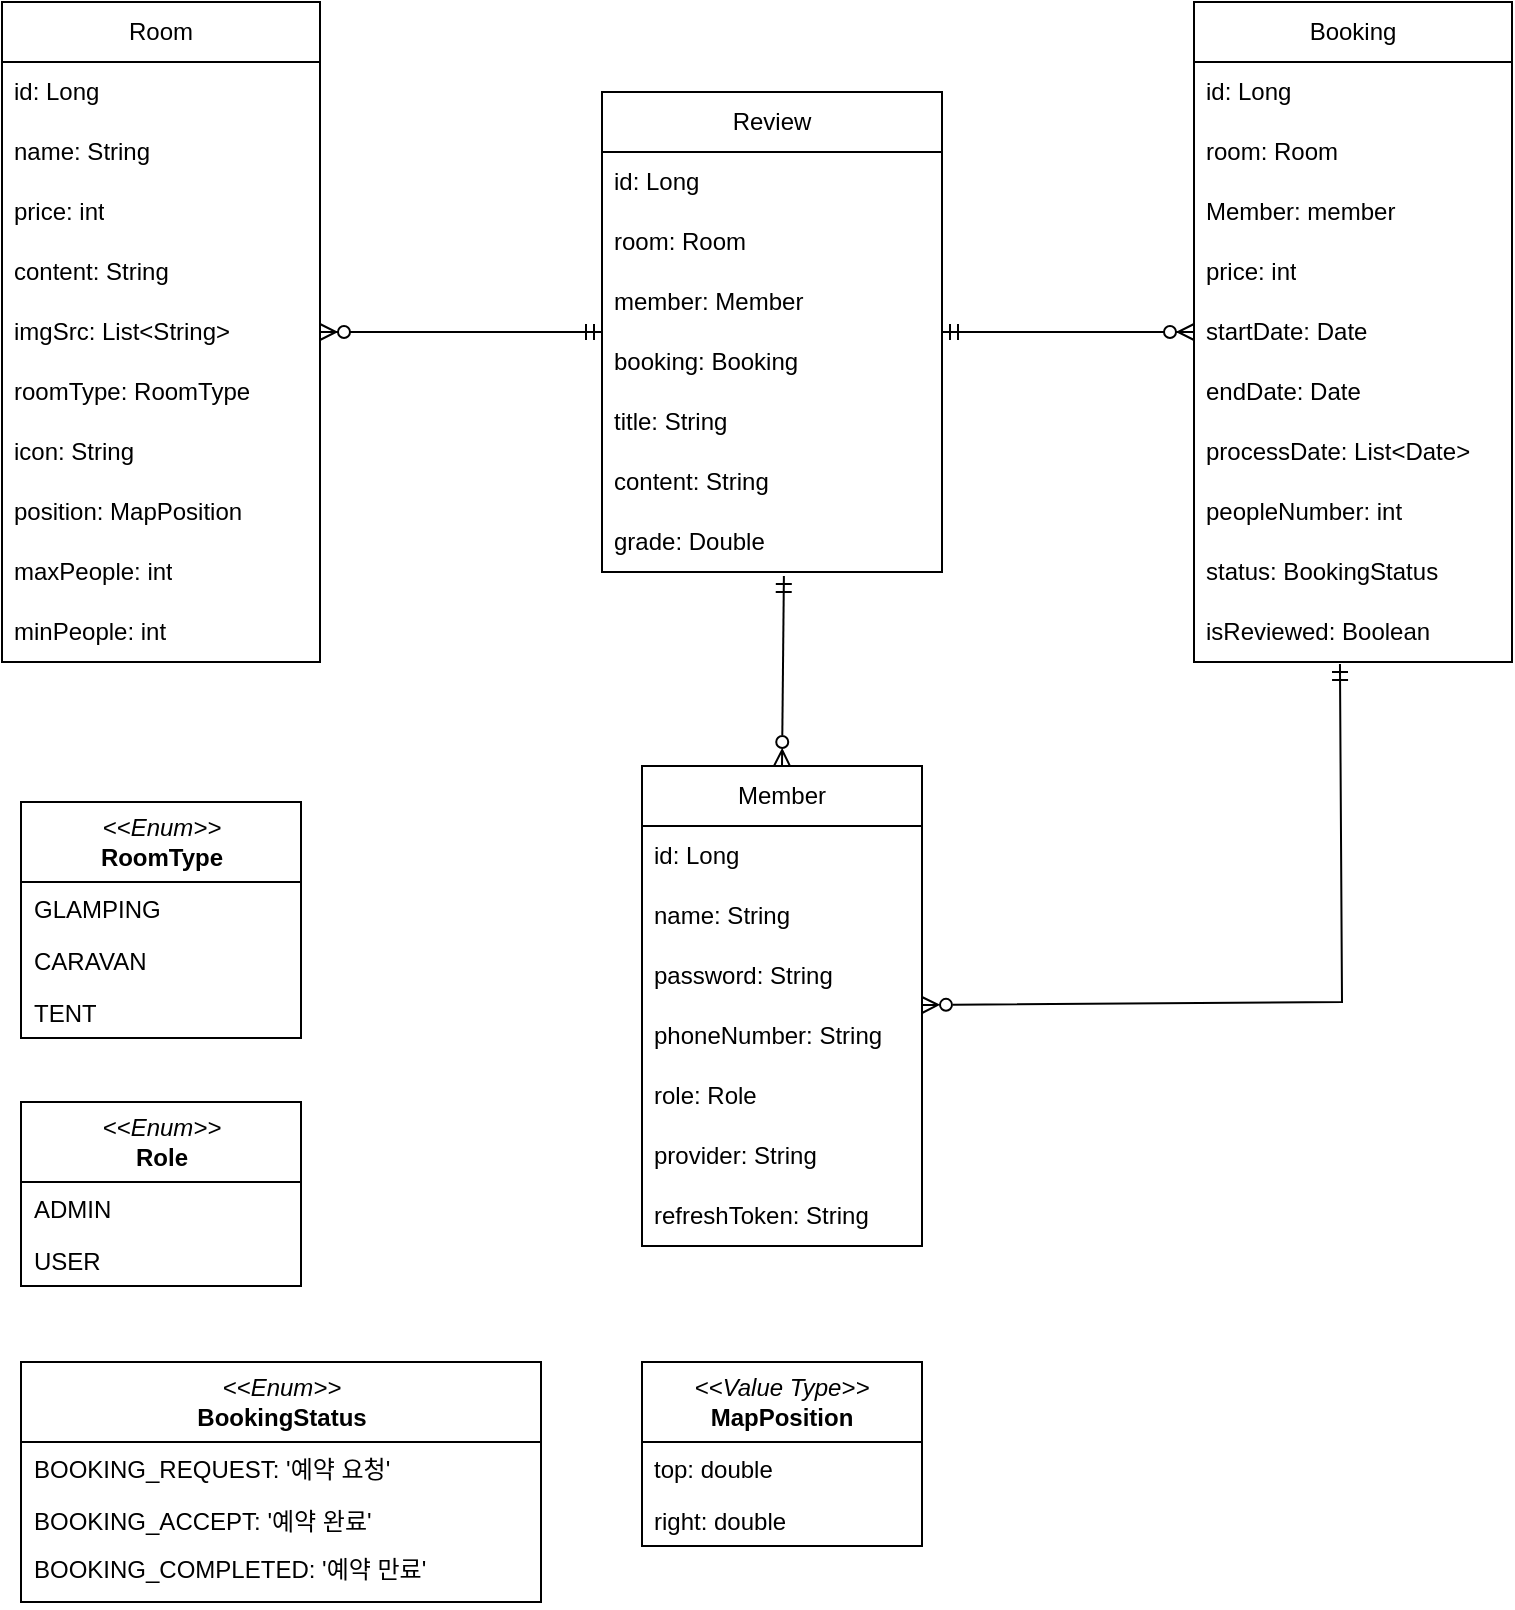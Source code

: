 <mxfile version="21.3.6" type="github">
  <diagram id="C5RBs43oDa-KdzZeNtuy" name="Page-1">
    <mxGraphModel dx="1366" dy="694" grid="1" gridSize="10" guides="1" tooltips="1" connect="1" arrows="1" fold="1" page="1" pageScale="1" pageWidth="827" pageHeight="1169" math="0" shadow="0">
      <root>
        <mxCell id="WIyWlLk6GJQsqaUBKTNV-0" />
        <mxCell id="WIyWlLk6GJQsqaUBKTNV-1" parent="WIyWlLk6GJQsqaUBKTNV-0" />
        <mxCell id="GNKMzHsvgXv8EjFSDzN3-5" value="Member" style="swimlane;fontStyle=0;childLayout=stackLayout;horizontal=1;startSize=30;horizontalStack=0;resizeParent=1;resizeParentMax=0;resizeLast=0;collapsible=1;marginBottom=0;whiteSpace=wrap;html=1;" parent="WIyWlLk6GJQsqaUBKTNV-1" vertex="1">
          <mxGeometry x="360" y="422" width="140" height="240" as="geometry" />
        </mxCell>
        <mxCell id="GNKMzHsvgXv8EjFSDzN3-6" value="id: Long" style="text;strokeColor=none;fillColor=none;align=left;verticalAlign=middle;spacingLeft=4;spacingRight=4;overflow=hidden;points=[[0,0.5],[1,0.5]];portConstraint=eastwest;rotatable=0;whiteSpace=wrap;html=1;" parent="GNKMzHsvgXv8EjFSDzN3-5" vertex="1">
          <mxGeometry y="30" width="140" height="30" as="geometry" />
        </mxCell>
        <mxCell id="GNKMzHsvgXv8EjFSDzN3-7" value="name: String" style="text;strokeColor=none;fillColor=none;align=left;verticalAlign=middle;spacingLeft=4;spacingRight=4;overflow=hidden;points=[[0,0.5],[1,0.5]];portConstraint=eastwest;rotatable=0;whiteSpace=wrap;html=1;" parent="GNKMzHsvgXv8EjFSDzN3-5" vertex="1">
          <mxGeometry y="60" width="140" height="30" as="geometry" />
        </mxCell>
        <mxCell id="GNKMzHsvgXv8EjFSDzN3-10" value="password: String" style="text;strokeColor=none;fillColor=none;align=left;verticalAlign=middle;spacingLeft=4;spacingRight=4;overflow=hidden;points=[[0,0.5],[1,0.5]];portConstraint=eastwest;rotatable=0;whiteSpace=wrap;html=1;" parent="GNKMzHsvgXv8EjFSDzN3-5" vertex="1">
          <mxGeometry y="90" width="140" height="30" as="geometry" />
        </mxCell>
        <mxCell id="GNKMzHsvgXv8EjFSDzN3-8" value="phoneNumber: String" style="text;strokeColor=none;fillColor=none;align=left;verticalAlign=middle;spacingLeft=4;spacingRight=4;overflow=hidden;points=[[0,0.5],[1,0.5]];portConstraint=eastwest;rotatable=0;whiteSpace=wrap;html=1;" parent="GNKMzHsvgXv8EjFSDzN3-5" vertex="1">
          <mxGeometry y="120" width="140" height="30" as="geometry" />
        </mxCell>
        <mxCell id="GNKMzHsvgXv8EjFSDzN3-24" value="role: Role" style="text;strokeColor=none;fillColor=none;align=left;verticalAlign=middle;spacingLeft=4;spacingRight=4;overflow=hidden;points=[[0,0.5],[1,0.5]];portConstraint=eastwest;rotatable=0;whiteSpace=wrap;html=1;" parent="GNKMzHsvgXv8EjFSDzN3-5" vertex="1">
          <mxGeometry y="150" width="140" height="30" as="geometry" />
        </mxCell>
        <mxCell id="GNKMzHsvgXv8EjFSDzN3-25" value="provider: String" style="text;strokeColor=none;fillColor=none;align=left;verticalAlign=middle;spacingLeft=4;spacingRight=4;overflow=hidden;points=[[0,0.5],[1,0.5]];portConstraint=eastwest;rotatable=0;whiteSpace=wrap;html=1;" parent="GNKMzHsvgXv8EjFSDzN3-5" vertex="1">
          <mxGeometry y="180" width="140" height="30" as="geometry" />
        </mxCell>
        <mxCell id="GNKMzHsvgXv8EjFSDzN3-26" value="refreshToken: String" style="text;strokeColor=none;fillColor=none;align=left;verticalAlign=middle;spacingLeft=4;spacingRight=4;overflow=hidden;points=[[0,0.5],[1,0.5]];portConstraint=eastwest;rotatable=0;whiteSpace=wrap;html=1;" parent="GNKMzHsvgXv8EjFSDzN3-5" vertex="1">
          <mxGeometry y="210" width="140" height="30" as="geometry" />
        </mxCell>
        <mxCell id="GNKMzHsvgXv8EjFSDzN3-18" value="&lt;i&gt;&amp;lt;&amp;lt;Enum&amp;gt;&amp;gt;&lt;/i&gt;&lt;br&gt;&lt;b&gt;Role&lt;/b&gt;" style="swimlane;fontStyle=0;childLayout=stackLayout;horizontal=1;startSize=40;fillColor=none;horizontalStack=0;resizeParent=1;resizeParentMax=0;resizeLast=0;collapsible=1;marginBottom=0;whiteSpace=wrap;html=1;" parent="WIyWlLk6GJQsqaUBKTNV-1" vertex="1">
          <mxGeometry x="49.5" y="590" width="140" height="92" as="geometry" />
        </mxCell>
        <mxCell id="GNKMzHsvgXv8EjFSDzN3-19" value="ADMIN" style="text;strokeColor=none;fillColor=none;align=left;verticalAlign=top;spacingLeft=4;spacingRight=4;overflow=hidden;rotatable=0;points=[[0,0.5],[1,0.5]];portConstraint=eastwest;whiteSpace=wrap;html=1;" parent="GNKMzHsvgXv8EjFSDzN3-18" vertex="1">
          <mxGeometry y="40" width="140" height="26" as="geometry" />
        </mxCell>
        <mxCell id="GNKMzHsvgXv8EjFSDzN3-20" value="USER&lt;br&gt;" style="text;strokeColor=none;fillColor=none;align=left;verticalAlign=top;spacingLeft=4;spacingRight=4;overflow=hidden;rotatable=0;points=[[0,0.5],[1,0.5]];portConstraint=eastwest;whiteSpace=wrap;html=1;" parent="GNKMzHsvgXv8EjFSDzN3-18" vertex="1">
          <mxGeometry y="66" width="140" height="26" as="geometry" />
        </mxCell>
        <mxCell id="GNKMzHsvgXv8EjFSDzN3-28" value="Room" style="swimlane;fontStyle=0;childLayout=stackLayout;horizontal=1;startSize=30;horizontalStack=0;resizeParent=1;resizeParentMax=0;resizeLast=0;collapsible=1;marginBottom=0;whiteSpace=wrap;html=1;" parent="WIyWlLk6GJQsqaUBKTNV-1" vertex="1">
          <mxGeometry x="40" y="40" width="159" height="330" as="geometry" />
        </mxCell>
        <mxCell id="GNKMzHsvgXv8EjFSDzN3-29" value="id: Long" style="text;strokeColor=none;fillColor=none;align=left;verticalAlign=middle;spacingLeft=4;spacingRight=4;overflow=hidden;points=[[0,0.5],[1,0.5]];portConstraint=eastwest;rotatable=0;whiteSpace=wrap;html=1;" parent="GNKMzHsvgXv8EjFSDzN3-28" vertex="1">
          <mxGeometry y="30" width="159" height="30" as="geometry" />
        </mxCell>
        <mxCell id="GNKMzHsvgXv8EjFSDzN3-30" value="name: String" style="text;strokeColor=none;fillColor=none;align=left;verticalAlign=middle;spacingLeft=4;spacingRight=4;overflow=hidden;points=[[0,0.5],[1,0.5]];portConstraint=eastwest;rotatable=0;whiteSpace=wrap;html=1;" parent="GNKMzHsvgXv8EjFSDzN3-28" vertex="1">
          <mxGeometry y="60" width="159" height="30" as="geometry" />
        </mxCell>
        <mxCell id="GNKMzHsvgXv8EjFSDzN3-31" value="price: int" style="text;strokeColor=none;fillColor=none;align=left;verticalAlign=middle;spacingLeft=4;spacingRight=4;overflow=hidden;points=[[0,0.5],[1,0.5]];portConstraint=eastwest;rotatable=0;whiteSpace=wrap;html=1;" parent="GNKMzHsvgXv8EjFSDzN3-28" vertex="1">
          <mxGeometry y="90" width="159" height="30" as="geometry" />
        </mxCell>
        <mxCell id="GNKMzHsvgXv8EjFSDzN3-32" value="content: String" style="text;strokeColor=none;fillColor=none;align=left;verticalAlign=middle;spacingLeft=4;spacingRight=4;overflow=hidden;points=[[0,0.5],[1,0.5]];portConstraint=eastwest;rotatable=0;whiteSpace=wrap;html=1;" parent="GNKMzHsvgXv8EjFSDzN3-28" vertex="1">
          <mxGeometry y="120" width="159" height="30" as="geometry" />
        </mxCell>
        <mxCell id="GNKMzHsvgXv8EjFSDzN3-33" value="imgSrc: List&amp;lt;String&amp;gt;" style="text;strokeColor=none;fillColor=none;align=left;verticalAlign=middle;spacingLeft=4;spacingRight=4;overflow=hidden;points=[[0,0.5],[1,0.5]];portConstraint=eastwest;rotatable=0;whiteSpace=wrap;html=1;" parent="GNKMzHsvgXv8EjFSDzN3-28" vertex="1">
          <mxGeometry y="150" width="159" height="30" as="geometry" />
        </mxCell>
        <mxCell id="GNKMzHsvgXv8EjFSDzN3-34" value="roomType: RoomType" style="text;strokeColor=none;fillColor=none;align=left;verticalAlign=middle;spacingLeft=4;spacingRight=4;overflow=hidden;points=[[0,0.5],[1,0.5]];portConstraint=eastwest;rotatable=0;whiteSpace=wrap;html=1;" parent="GNKMzHsvgXv8EjFSDzN3-28" vertex="1">
          <mxGeometry y="180" width="159" height="30" as="geometry" />
        </mxCell>
        <mxCell id="GNKMzHsvgXv8EjFSDzN3-35" value="icon: String" style="text;strokeColor=none;fillColor=none;align=left;verticalAlign=middle;spacingLeft=4;spacingRight=4;overflow=hidden;points=[[0,0.5],[1,0.5]];portConstraint=eastwest;rotatable=0;whiteSpace=wrap;html=1;" parent="GNKMzHsvgXv8EjFSDzN3-28" vertex="1">
          <mxGeometry y="210" width="159" height="30" as="geometry" />
        </mxCell>
        <mxCell id="GNKMzHsvgXv8EjFSDzN3-40" value="position: MapPosition" style="text;strokeColor=none;fillColor=none;align=left;verticalAlign=middle;spacingLeft=4;spacingRight=4;overflow=hidden;points=[[0,0.5],[1,0.5]];portConstraint=eastwest;rotatable=0;whiteSpace=wrap;html=1;" parent="GNKMzHsvgXv8EjFSDzN3-28" vertex="1">
          <mxGeometry y="240" width="159" height="30" as="geometry" />
        </mxCell>
        <mxCell id="GNKMzHsvgXv8EjFSDzN3-41" value="maxPeople: int" style="text;strokeColor=none;fillColor=none;align=left;verticalAlign=middle;spacingLeft=4;spacingRight=4;overflow=hidden;points=[[0,0.5],[1,0.5]];portConstraint=eastwest;rotatable=0;whiteSpace=wrap;html=1;" parent="GNKMzHsvgXv8EjFSDzN3-28" vertex="1">
          <mxGeometry y="270" width="159" height="30" as="geometry" />
        </mxCell>
        <mxCell id="GNKMzHsvgXv8EjFSDzN3-42" value="minPeople: int" style="text;strokeColor=none;fillColor=none;align=left;verticalAlign=middle;spacingLeft=4;spacingRight=4;overflow=hidden;points=[[0,0.5],[1,0.5]];portConstraint=eastwest;rotatable=0;whiteSpace=wrap;html=1;" parent="GNKMzHsvgXv8EjFSDzN3-28" vertex="1">
          <mxGeometry y="300" width="159" height="30" as="geometry" />
        </mxCell>
        <mxCell id="GNKMzHsvgXv8EjFSDzN3-36" value="&lt;i&gt;&amp;lt;&amp;lt;Enum&amp;gt;&amp;gt;&lt;/i&gt;&lt;br&gt;&lt;b&gt;RoomType&lt;/b&gt;" style="swimlane;fontStyle=0;childLayout=stackLayout;horizontal=1;startSize=40;fillColor=none;horizontalStack=0;resizeParent=1;resizeParentMax=0;resizeLast=0;collapsible=1;marginBottom=0;whiteSpace=wrap;html=1;" parent="WIyWlLk6GJQsqaUBKTNV-1" vertex="1">
          <mxGeometry x="49.5" y="440" width="140" height="118" as="geometry" />
        </mxCell>
        <mxCell id="GNKMzHsvgXv8EjFSDzN3-37" value="GLAMPING" style="text;strokeColor=none;fillColor=none;align=left;verticalAlign=top;spacingLeft=4;spacingRight=4;overflow=hidden;rotatable=0;points=[[0,0.5],[1,0.5]];portConstraint=eastwest;whiteSpace=wrap;html=1;" parent="GNKMzHsvgXv8EjFSDzN3-36" vertex="1">
          <mxGeometry y="40" width="140" height="26" as="geometry" />
        </mxCell>
        <mxCell id="GNKMzHsvgXv8EjFSDzN3-38" value="CARAVAN" style="text;strokeColor=none;fillColor=none;align=left;verticalAlign=top;spacingLeft=4;spacingRight=4;overflow=hidden;rotatable=0;points=[[0,0.5],[1,0.5]];portConstraint=eastwest;whiteSpace=wrap;html=1;" parent="GNKMzHsvgXv8EjFSDzN3-36" vertex="1">
          <mxGeometry y="66" width="140" height="26" as="geometry" />
        </mxCell>
        <mxCell id="GNKMzHsvgXv8EjFSDzN3-39" value="TENT" style="text;strokeColor=none;fillColor=none;align=left;verticalAlign=top;spacingLeft=4;spacingRight=4;overflow=hidden;rotatable=0;points=[[0,0.5],[1,0.5]];portConstraint=eastwest;whiteSpace=wrap;html=1;" parent="GNKMzHsvgXv8EjFSDzN3-36" vertex="1">
          <mxGeometry y="92" width="140" height="26" as="geometry" />
        </mxCell>
        <mxCell id="GNKMzHsvgXv8EjFSDzN3-43" value="&lt;i&gt;&amp;lt;&amp;lt;Value Type&amp;gt;&amp;gt;&lt;/i&gt;&lt;br&gt;&lt;b&gt;MapPosition&lt;/b&gt;" style="swimlane;fontStyle=0;childLayout=stackLayout;horizontal=1;startSize=40;fillColor=none;horizontalStack=0;resizeParent=1;resizeParentMax=0;resizeLast=0;collapsible=1;marginBottom=0;whiteSpace=wrap;html=1;" parent="WIyWlLk6GJQsqaUBKTNV-1" vertex="1">
          <mxGeometry x="360" y="720" width="140" height="92" as="geometry" />
        </mxCell>
        <mxCell id="GNKMzHsvgXv8EjFSDzN3-44" value="top: double" style="text;strokeColor=none;fillColor=none;align=left;verticalAlign=top;spacingLeft=4;spacingRight=4;overflow=hidden;rotatable=0;points=[[0,0.5],[1,0.5]];portConstraint=eastwest;whiteSpace=wrap;html=1;" parent="GNKMzHsvgXv8EjFSDzN3-43" vertex="1">
          <mxGeometry y="40" width="140" height="26" as="geometry" />
        </mxCell>
        <mxCell id="GNKMzHsvgXv8EjFSDzN3-45" value="right: double" style="text;strokeColor=none;fillColor=none;align=left;verticalAlign=top;spacingLeft=4;spacingRight=4;overflow=hidden;rotatable=0;points=[[0,0.5],[1,0.5]];portConstraint=eastwest;whiteSpace=wrap;html=1;" parent="GNKMzHsvgXv8EjFSDzN3-43" vertex="1">
          <mxGeometry y="66" width="140" height="26" as="geometry" />
        </mxCell>
        <mxCell id="GNKMzHsvgXv8EjFSDzN3-47" value="Booking" style="swimlane;fontStyle=0;childLayout=stackLayout;horizontal=1;startSize=30;horizontalStack=0;resizeParent=1;resizeParentMax=0;resizeLast=0;collapsible=1;marginBottom=0;whiteSpace=wrap;html=1;" parent="WIyWlLk6GJQsqaUBKTNV-1" vertex="1">
          <mxGeometry x="636" y="40" width="159" height="330" as="geometry" />
        </mxCell>
        <mxCell id="GNKMzHsvgXv8EjFSDzN3-48" value="id: Long" style="text;strokeColor=none;fillColor=none;align=left;verticalAlign=middle;spacingLeft=4;spacingRight=4;overflow=hidden;points=[[0,0.5],[1,0.5]];portConstraint=eastwest;rotatable=0;whiteSpace=wrap;html=1;" parent="GNKMzHsvgXv8EjFSDzN3-47" vertex="1">
          <mxGeometry y="30" width="159" height="30" as="geometry" />
        </mxCell>
        <mxCell id="GNKMzHsvgXv8EjFSDzN3-49" value="room: Room" style="text;strokeColor=none;fillColor=none;align=left;verticalAlign=middle;spacingLeft=4;spacingRight=4;overflow=hidden;points=[[0,0.5],[1,0.5]];portConstraint=eastwest;rotatable=0;whiteSpace=wrap;html=1;" parent="GNKMzHsvgXv8EjFSDzN3-47" vertex="1">
          <mxGeometry y="60" width="159" height="30" as="geometry" />
        </mxCell>
        <mxCell id="GNKMzHsvgXv8EjFSDzN3-50" value="Member: member" style="text;strokeColor=none;fillColor=none;align=left;verticalAlign=middle;spacingLeft=4;spacingRight=4;overflow=hidden;points=[[0,0.5],[1,0.5]];portConstraint=eastwest;rotatable=0;whiteSpace=wrap;html=1;" parent="GNKMzHsvgXv8EjFSDzN3-47" vertex="1">
          <mxGeometry y="90" width="159" height="30" as="geometry" />
        </mxCell>
        <mxCell id="GNKMzHsvgXv8EjFSDzN3-51" value="price: int" style="text;strokeColor=none;fillColor=none;align=left;verticalAlign=middle;spacingLeft=4;spacingRight=4;overflow=hidden;points=[[0,0.5],[1,0.5]];portConstraint=eastwest;rotatable=0;whiteSpace=wrap;html=1;" parent="GNKMzHsvgXv8EjFSDzN3-47" vertex="1">
          <mxGeometry y="120" width="159" height="30" as="geometry" />
        </mxCell>
        <mxCell id="GNKMzHsvgXv8EjFSDzN3-52" value="startDate: Date" style="text;strokeColor=none;fillColor=none;align=left;verticalAlign=middle;spacingLeft=4;spacingRight=4;overflow=hidden;points=[[0,0.5],[1,0.5]];portConstraint=eastwest;rotatable=0;whiteSpace=wrap;html=1;" parent="GNKMzHsvgXv8EjFSDzN3-47" vertex="1">
          <mxGeometry y="150" width="159" height="30" as="geometry" />
        </mxCell>
        <mxCell id="GNKMzHsvgXv8EjFSDzN3-53" value="endDate: Date" style="text;strokeColor=none;fillColor=none;align=left;verticalAlign=middle;spacingLeft=4;spacingRight=4;overflow=hidden;points=[[0,0.5],[1,0.5]];portConstraint=eastwest;rotatable=0;whiteSpace=wrap;html=1;" parent="GNKMzHsvgXv8EjFSDzN3-47" vertex="1">
          <mxGeometry y="180" width="159" height="30" as="geometry" />
        </mxCell>
        <mxCell id="GNKMzHsvgXv8EjFSDzN3-54" value="processDate: List&amp;lt;Date&amp;gt;" style="text;strokeColor=none;fillColor=none;align=left;verticalAlign=middle;spacingLeft=4;spacingRight=4;overflow=hidden;points=[[0,0.5],[1,0.5]];portConstraint=eastwest;rotatable=0;whiteSpace=wrap;html=1;" parent="GNKMzHsvgXv8EjFSDzN3-47" vertex="1">
          <mxGeometry y="210" width="159" height="30" as="geometry" />
        </mxCell>
        <mxCell id="GNKMzHsvgXv8EjFSDzN3-55" value="peopleNumber: int" style="text;strokeColor=none;fillColor=none;align=left;verticalAlign=middle;spacingLeft=4;spacingRight=4;overflow=hidden;points=[[0,0.5],[1,0.5]];portConstraint=eastwest;rotatable=0;whiteSpace=wrap;html=1;" parent="GNKMzHsvgXv8EjFSDzN3-47" vertex="1">
          <mxGeometry y="240" width="159" height="30" as="geometry" />
        </mxCell>
        <mxCell id="GNKMzHsvgXv8EjFSDzN3-56" value="status: BookingStatus" style="text;strokeColor=none;fillColor=none;align=left;verticalAlign=middle;spacingLeft=4;spacingRight=4;overflow=hidden;points=[[0,0.5],[1,0.5]];portConstraint=eastwest;rotatable=0;whiteSpace=wrap;html=1;" parent="GNKMzHsvgXv8EjFSDzN3-47" vertex="1">
          <mxGeometry y="270" width="159" height="30" as="geometry" />
        </mxCell>
        <mxCell id="GNKMzHsvgXv8EjFSDzN3-57" value="isReviewed: Boolean" style="text;strokeColor=none;fillColor=none;align=left;verticalAlign=middle;spacingLeft=4;spacingRight=4;overflow=hidden;points=[[0,0.5],[1,0.5]];portConstraint=eastwest;rotatable=0;whiteSpace=wrap;html=1;" parent="GNKMzHsvgXv8EjFSDzN3-47" vertex="1">
          <mxGeometry y="300" width="159" height="30" as="geometry" />
        </mxCell>
        <mxCell id="GNKMzHsvgXv8EjFSDzN3-58" value="&lt;i&gt;&amp;lt;&amp;lt;Enum&amp;gt;&amp;gt;&lt;/i&gt;&lt;br&gt;&lt;b&gt;BookingStatus&lt;/b&gt;" style="swimlane;fontStyle=0;childLayout=stackLayout;horizontal=1;startSize=40;fillColor=none;horizontalStack=0;resizeParent=1;resizeParentMax=0;resizeLast=0;collapsible=1;marginBottom=0;whiteSpace=wrap;html=1;" parent="WIyWlLk6GJQsqaUBKTNV-1" vertex="1">
          <mxGeometry x="49.5" y="720" width="260" height="120" as="geometry" />
        </mxCell>
        <mxCell id="GNKMzHsvgXv8EjFSDzN3-59" value="BOOKING_REQUEST: &#39;예약 요청&#39;" style="text;strokeColor=none;fillColor=none;align=left;verticalAlign=top;spacingLeft=4;spacingRight=4;overflow=hidden;rotatable=0;points=[[0,0.5],[1,0.5]];portConstraint=eastwest;whiteSpace=wrap;html=1;" parent="GNKMzHsvgXv8EjFSDzN3-58" vertex="1">
          <mxGeometry y="40" width="260" height="26" as="geometry" />
        </mxCell>
        <mxCell id="GNKMzHsvgXv8EjFSDzN3-60" value="BOOKING_ACCEPT: &#39;예약 완료&#39;" style="text;strokeColor=none;fillColor=none;align=left;verticalAlign=top;spacingLeft=4;spacingRight=4;overflow=hidden;rotatable=0;points=[[0,0.5],[1,0.5]];portConstraint=eastwest;whiteSpace=wrap;html=1;" parent="GNKMzHsvgXv8EjFSDzN3-58" vertex="1">
          <mxGeometry y="66" width="260" height="24" as="geometry" />
        </mxCell>
        <mxCell id="GNKMzHsvgXv8EjFSDzN3-61" value="BOOKING_COMPLETED: &#39;예약 만료&#39;" style="text;strokeColor=none;fillColor=none;align=left;verticalAlign=top;spacingLeft=4;spacingRight=4;overflow=hidden;rotatable=0;points=[[0,0.5],[1,0.5]];portConstraint=eastwest;whiteSpace=wrap;html=1;" parent="GNKMzHsvgXv8EjFSDzN3-58" vertex="1">
          <mxGeometry y="90" width="260" height="30" as="geometry" />
        </mxCell>
        <mxCell id="GNKMzHsvgXv8EjFSDzN3-62" value="Review" style="swimlane;fontStyle=0;childLayout=stackLayout;horizontal=1;startSize=30;horizontalStack=0;resizeParent=1;resizeParentMax=0;resizeLast=0;collapsible=1;marginBottom=0;whiteSpace=wrap;html=1;" parent="WIyWlLk6GJQsqaUBKTNV-1" vertex="1">
          <mxGeometry x="340" y="85" width="170" height="240" as="geometry" />
        </mxCell>
        <mxCell id="GNKMzHsvgXv8EjFSDzN3-63" value="id: Long" style="text;strokeColor=none;fillColor=none;align=left;verticalAlign=middle;spacingLeft=4;spacingRight=4;overflow=hidden;points=[[0,0.5],[1,0.5]];portConstraint=eastwest;rotatable=0;whiteSpace=wrap;html=1;" parent="GNKMzHsvgXv8EjFSDzN3-62" vertex="1">
          <mxGeometry y="30" width="170" height="30" as="geometry" />
        </mxCell>
        <mxCell id="GNKMzHsvgXv8EjFSDzN3-64" value="room: Room" style="text;strokeColor=none;fillColor=none;align=left;verticalAlign=middle;spacingLeft=4;spacingRight=4;overflow=hidden;points=[[0,0.5],[1,0.5]];portConstraint=eastwest;rotatable=0;whiteSpace=wrap;html=1;" parent="GNKMzHsvgXv8EjFSDzN3-62" vertex="1">
          <mxGeometry y="60" width="170" height="30" as="geometry" />
        </mxCell>
        <mxCell id="GNKMzHsvgXv8EjFSDzN3-65" value="member: Member" style="text;strokeColor=none;fillColor=none;align=left;verticalAlign=middle;spacingLeft=4;spacingRight=4;overflow=hidden;points=[[0,0.5],[1,0.5]];portConstraint=eastwest;rotatable=0;whiteSpace=wrap;html=1;" parent="GNKMzHsvgXv8EjFSDzN3-62" vertex="1">
          <mxGeometry y="90" width="170" height="30" as="geometry" />
        </mxCell>
        <mxCell id="GNKMzHsvgXv8EjFSDzN3-66" value="booking: Booking" style="text;strokeColor=none;fillColor=none;align=left;verticalAlign=middle;spacingLeft=4;spacingRight=4;overflow=hidden;points=[[0,0.5],[1,0.5]];portConstraint=eastwest;rotatable=0;whiteSpace=wrap;html=1;" parent="GNKMzHsvgXv8EjFSDzN3-62" vertex="1">
          <mxGeometry y="120" width="170" height="30" as="geometry" />
        </mxCell>
        <mxCell id="GNKMzHsvgXv8EjFSDzN3-67" value="title: String" style="text;strokeColor=none;fillColor=none;align=left;verticalAlign=middle;spacingLeft=4;spacingRight=4;overflow=hidden;points=[[0,0.5],[1,0.5]];portConstraint=eastwest;rotatable=0;whiteSpace=wrap;html=1;" parent="GNKMzHsvgXv8EjFSDzN3-62" vertex="1">
          <mxGeometry y="150" width="170" height="30" as="geometry" />
        </mxCell>
        <mxCell id="GNKMzHsvgXv8EjFSDzN3-68" value="content: String" style="text;strokeColor=none;fillColor=none;align=left;verticalAlign=middle;spacingLeft=4;spacingRight=4;overflow=hidden;points=[[0,0.5],[1,0.5]];portConstraint=eastwest;rotatable=0;whiteSpace=wrap;html=1;" parent="GNKMzHsvgXv8EjFSDzN3-62" vertex="1">
          <mxGeometry y="180" width="170" height="30" as="geometry" />
        </mxCell>
        <mxCell id="GNKMzHsvgXv8EjFSDzN3-69" value="grade: Double" style="text;strokeColor=none;fillColor=none;align=left;verticalAlign=middle;spacingLeft=4;spacingRight=4;overflow=hidden;points=[[0,0.5],[1,0.5]];portConstraint=eastwest;rotatable=0;whiteSpace=wrap;html=1;" parent="GNKMzHsvgXv8EjFSDzN3-62" vertex="1">
          <mxGeometry y="210" width="170" height="30" as="geometry" />
        </mxCell>
        <mxCell id="GdI9w0WtMs2mfPavtW3r-6" value="" style="edgeStyle=entityRelationEdgeStyle;fontSize=12;html=1;endArrow=ERzeroToMany;startArrow=ERmandOne;rounded=0;" edge="1" parent="WIyWlLk6GJQsqaUBKTNV-1" source="GNKMzHsvgXv8EjFSDzN3-62" target="GNKMzHsvgXv8EjFSDzN3-28">
          <mxGeometry width="100" height="100" relative="1" as="geometry">
            <mxPoint x="210" y="250" as="sourcePoint" />
            <mxPoint x="310" y="150" as="targetPoint" />
          </mxGeometry>
        </mxCell>
        <mxCell id="GdI9w0WtMs2mfPavtW3r-7" value="" style="edgeStyle=entityRelationEdgeStyle;fontSize=12;html=1;endArrow=ERzeroToMany;startArrow=ERmandOne;rounded=0;" edge="1" parent="WIyWlLk6GJQsqaUBKTNV-1" source="GNKMzHsvgXv8EjFSDzN3-62" target="GNKMzHsvgXv8EjFSDzN3-47">
          <mxGeometry width="100" height="100" relative="1" as="geometry">
            <mxPoint x="601" y="369" as="sourcePoint" />
            <mxPoint x="460" y="369" as="targetPoint" />
          </mxGeometry>
        </mxCell>
        <mxCell id="GdI9w0WtMs2mfPavtW3r-12" value="" style="endArrow=ERmandOne;html=1;rounded=0;exitX=0.5;exitY=0;exitDx=0;exitDy=0;startArrow=ERzeroToMany;startFill=0;endFill=0;entryX=0.535;entryY=1.067;entryDx=0;entryDy=0;entryPerimeter=0;" edge="1" parent="WIyWlLk6GJQsqaUBKTNV-1" source="GNKMzHsvgXv8EjFSDzN3-5" target="GNKMzHsvgXv8EjFSDzN3-69">
          <mxGeometry width="50" height="50" relative="1" as="geometry">
            <mxPoint x="230" y="330" as="sourcePoint" />
            <mxPoint x="430" y="330" as="targetPoint" />
          </mxGeometry>
        </mxCell>
        <mxCell id="GdI9w0WtMs2mfPavtW3r-14" value="" style="endArrow=ERmandOne;html=1;rounded=0;startArrow=ERzeroToMany;startFill=0;endFill=0;entryX=0.459;entryY=1.033;entryDx=0;entryDy=0;entryPerimeter=0;" edge="1" parent="WIyWlLk6GJQsqaUBKTNV-1" source="GNKMzHsvgXv8EjFSDzN3-5" target="GNKMzHsvgXv8EjFSDzN3-57">
          <mxGeometry width="50" height="50" relative="1" as="geometry">
            <mxPoint x="660" y="517" as="sourcePoint" />
            <mxPoint x="661" y="420" as="targetPoint" />
            <Array as="points">
              <mxPoint x="710" y="540" />
            </Array>
          </mxGeometry>
        </mxCell>
      </root>
    </mxGraphModel>
  </diagram>
</mxfile>
